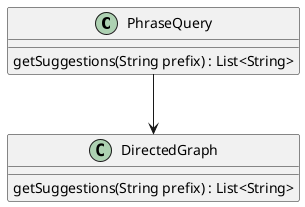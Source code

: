 @startuml

PhraseQuery --> DirectedGraph

class DirectedGraph {
getSuggestions(String prefix) : List<String>
}

class PhraseQuery {
getSuggestions(String prefix) : List<String>
}

@enduml